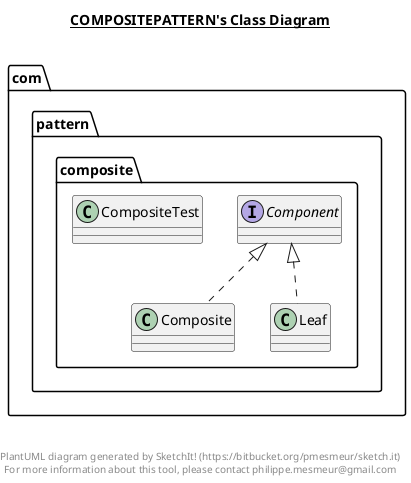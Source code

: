 @startuml

title __COMPOSITEPATTERN's Class Diagram__\n

  namespace com.pattern.composite {
    interface com.pattern.composite.Component {
    }
  }
  

  namespace com.pattern.composite {
    class com.pattern.composite.Composite {
    }
  }
  

  namespace com.pattern.composite {
    class com.pattern.composite.CompositeTest {
    }
  }
  

  namespace com.pattern.composite {
    class com.pattern.composite.Leaf {
    }
  }
  

  com.pattern.composite.Composite .up.|> com.pattern.composite.Component
  com.pattern.composite.Leaf .up.|> com.pattern.composite.Component


right footer


PlantUML diagram generated by SketchIt! (https://bitbucket.org/pmesmeur/sketch.it)
For more information about this tool, please contact philippe.mesmeur@gmail.com
endfooter

@enduml
